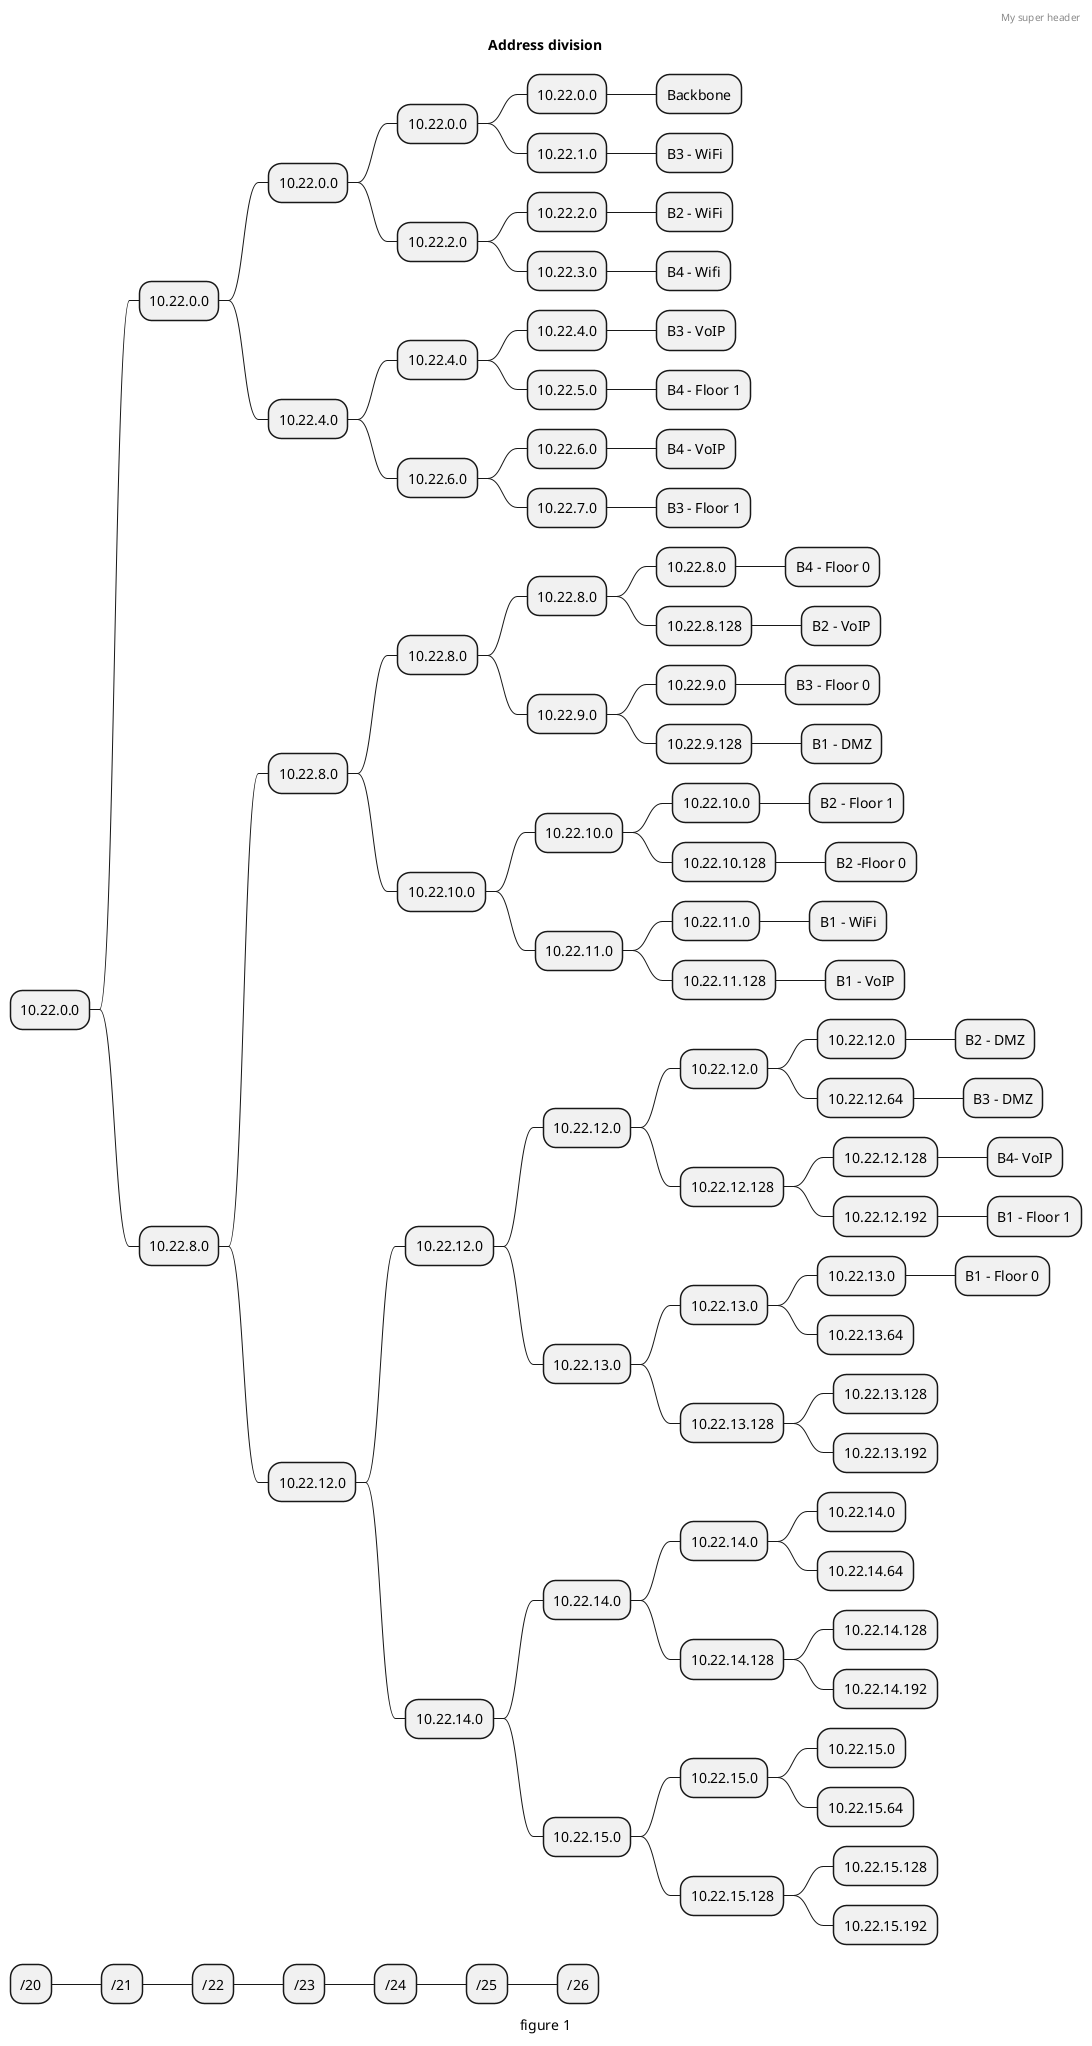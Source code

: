 @startmindmap
'https://plantuml.com/mindmap-diagram

caption figure 1
title Address division

* 10.22.0.0
** 10.22.0.0
*** 10.22.0.0
**** 10.22.0.0
***** 10.22.0.0
****** Backbone
***** 10.22.1.0
****** B3 - WiFi
**** 10.22.2.0
***** 10.22.2.0
****** B2 - WiFi
***** 10.22.3.0
****** B4 - Wifi
*** 10.22.4.0
**** 10.22.4.0
***** 10.22.4.0
****** B3 - VoIP
***** 10.22.5.0
****** B4 - Floor 1
**** 10.22.6.0
***** 10.22.6.0
****** B4 - VoIP
***** 10.22.7.0
****** B3 - Floor 1
** 10.22.8.0
*** 10.22.8.0
**** 10.22.8.0
***** 10.22.8.0
****** 10.22.8.0
******* B4 - Floor 0
****** 10.22.8.128
******* B2 - VoIP
***** 10.22.9.0
****** 10.22.9.0
******* B3 - Floor 0
****** 10.22.9.128
******* B1 - DMZ
**** 10.22.10.0
***** 10.22.10.0
****** 10.22.10.0
******* B2 - Floor 1
****** 10.22.10.128
******* B2 -Floor 0
***** 10.22.11.0
****** 10.22.11.0
******* B1 - WiFi
****** 10.22.11.128
******* B1 - VoIP
*** 10.22.12.0
**** 10.22.12.0
***** 10.22.12.0
****** 10.22.12.0
******* 10.22.12.0
******** B2 - DMZ
******* 10.22.12.64
******** B3 - DMZ
****** 10.22.12.128
******* 10.22.12.128
******** B4- VoIP
******* 10.22.12.192
******** B1 - Floor 1
***** 10.22.13.0
****** 10.22.13.0
******* 10.22.13.0
******** B1 - Floor 0
******* 10.22.13.64
****** 10.22.13.128
******* 10.22.13.128
******* 10.22.13.192
**** 10.22.14.0
***** 10.22.14.0
****** 10.22.14.0
******* 10.22.14.0
******* 10.22.14.64
****** 10.22.14.128
******* 10.22.14.128
******* 10.22.14.192
***** 10.22.15.0
****** 10.22.15.0
******* 10.22.15.0
******* 10.22.15.64
****** 10.22.15.128
******* 10.22.15.128
******* 10.22.15.192





* /20
** /21
*** /22
**** /23
***** /24
****** /25
******* /26

header
My super header
endheader

@endmindmap
